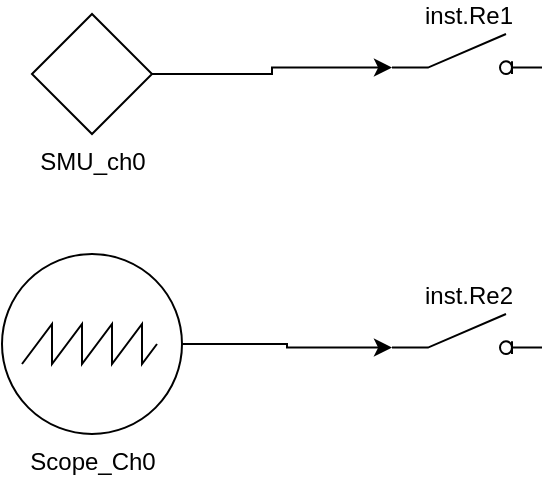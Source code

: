<mxfile version="24.7.17">
  <diagram name="Page-1" id="vyaJz_Ta0c3e6he77Vdt">
    <mxGraphModel dx="1114" dy="925" grid="1" gridSize="10" guides="1" tooltips="1" connect="1" arrows="1" fold="1" page="1" pageScale="1" pageWidth="850" pageHeight="1100" math="0" shadow="0">
      <root>
        <mxCell id="0" />
        <mxCell id="1" parent="0" />
        <mxCell id="lNBeRsjH6Kvnx_Pee5Yx-1" value="inst.Re1" style="html=1;shape=mxgraph.electrical.electro-mechanical.switchDisconnector;aspect=fixed;elSwitchState=off;verticalAlign=bottom;labelPosition=center;verticalLabelPosition=top;align=center;" vertex="1" parent="1">
          <mxGeometry x="350" y="340" width="75" height="20" as="geometry" />
        </mxCell>
        <mxCell id="lNBeRsjH6Kvnx_Pee5Yx-6" style="edgeStyle=orthogonalEdgeStyle;rounded=0;orthogonalLoop=1;jettySize=auto;html=1;exitX=1;exitY=0.5;exitDx=0;exitDy=0;exitPerimeter=0;entryX=0;entryY=0.84;entryDx=0;entryDy=0;" edge="1" parent="1" source="lNBeRsjH6Kvnx_Pee5Yx-2" target="lNBeRsjH6Kvnx_Pee5Yx-1">
          <mxGeometry relative="1" as="geometry" />
        </mxCell>
        <mxCell id="lNBeRsjH6Kvnx_Pee5Yx-2" value="SMU_ch0" style="pointerEvents=1;verticalLabelPosition=bottom;shadow=0;dashed=0;align=center;html=1;verticalAlign=top;shape=mxgraph.electrical.signal_sources.source;aspect=fixed;points=[[0.5,0,0],[1,0.5,0],[0.5,1,0],[0,0.5,0]];elSignalType=none;elSourceType=dependent;" vertex="1" parent="1">
          <mxGeometry x="170" y="330" width="60" height="60" as="geometry" />
        </mxCell>
        <mxCell id="lNBeRsjH6Kvnx_Pee5Yx-5" style="edgeStyle=orthogonalEdgeStyle;rounded=0;orthogonalLoop=1;jettySize=auto;html=1;exitX=1;exitY=0.5;exitDx=0;exitDy=0;exitPerimeter=0;entryX=0;entryY=0.84;entryDx=0;entryDy=0;" edge="1" parent="1" source="lNBeRsjH6Kvnx_Pee5Yx-3" target="lNBeRsjH6Kvnx_Pee5Yx-4">
          <mxGeometry relative="1" as="geometry" />
        </mxCell>
        <mxCell id="lNBeRsjH6Kvnx_Pee5Yx-3" value="Scope_Ch0" style="perimeter=ellipsePerimeter;verticalLabelPosition=bottom;shadow=0;dashed=0;align=center;html=1;verticalAlign=top;shape=mxgraph.electrical.instruments.oscilloscope;" vertex="1" parent="1">
          <mxGeometry x="155" y="450" width="90" height="90" as="geometry" />
        </mxCell>
        <mxCell id="lNBeRsjH6Kvnx_Pee5Yx-4" value="inst.Re2" style="html=1;shape=mxgraph.electrical.electro-mechanical.switchDisconnector;aspect=fixed;elSwitchState=off;labelPosition=center;verticalLabelPosition=top;align=center;verticalAlign=bottom;" vertex="1" parent="1">
          <mxGeometry x="350" y="480" width="75" height="20" as="geometry" />
        </mxCell>
      </root>
    </mxGraphModel>
  </diagram>
</mxfile>
